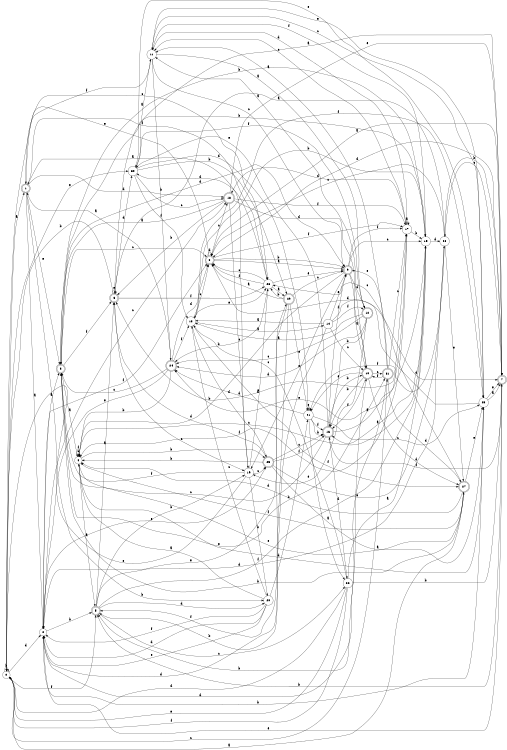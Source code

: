 digraph n26_9 {
__start0 [label="" shape="none"];

rankdir=LR;
size="8,5";

s0 [style="filled", color="black", fillcolor="white" shape="circle", label="0"];
s1 [style="rounded,filled", color="black", fillcolor="white" shape="doublecircle", label="1"];
s2 [style="filled", color="black", fillcolor="white" shape="circle", label="2"];
s3 [style="rounded,filled", color="black", fillcolor="white" shape="doublecircle", label="3"];
s4 [style="filled", color="black", fillcolor="white" shape="circle", label="4"];
s5 [style="rounded,filled", color="black", fillcolor="white" shape="doublecircle", label="5"];
s6 [style="rounded,filled", color="black", fillcolor="white" shape="doublecircle", label="6"];
s7 [style="rounded,filled", color="black", fillcolor="white" shape="doublecircle", label="7"];
s8 [style="rounded,filled", color="black", fillcolor="white" shape="doublecircle", label="8"];
s9 [style="rounded,filled", color="black", fillcolor="white" shape="doublecircle", label="9"];
s10 [style="rounded,filled", color="black", fillcolor="white" shape="doublecircle", label="10"];
s11 [style="filled", color="black", fillcolor="white" shape="circle", label="11"];
s12 [style="rounded,filled", color="black", fillcolor="white" shape="doublecircle", label="12"];
s13 [style="filled", color="black", fillcolor="white" shape="circle", label="13"];
s14 [style="filled", color="black", fillcolor="white" shape="circle", label="14"];
s15 [style="filled", color="black", fillcolor="white" shape="circle", label="15"];
s16 [style="rounded,filled", color="black", fillcolor="white" shape="doublecircle", label="16"];
s17 [style="filled", color="black", fillcolor="white" shape="circle", label="17"];
s18 [style="rounded,filled", color="black", fillcolor="white" shape="doublecircle", label="18"];
s19 [style="filled", color="black", fillcolor="white" shape="circle", label="19"];
s20 [style="filled", color="black", fillcolor="white" shape="circle", label="20"];
s21 [style="filled", color="black", fillcolor="white" shape="circle", label="21"];
s22 [style="filled", color="black", fillcolor="white" shape="circle", label="22"];
s23 [style="filled", color="black", fillcolor="white" shape="circle", label="23"];
s24 [style="rounded,filled", color="black", fillcolor="white" shape="doublecircle", label="24"];
s25 [style="rounded,filled", color="black", fillcolor="white" shape="doublecircle", label="25"];
s26 [style="filled", color="black", fillcolor="white" shape="circle", label="26"];
s27 [style="rounded,filled", color="black", fillcolor="white" shape="doublecircle", label="27"];
s28 [style="filled", color="black", fillcolor="white" shape="circle", label="28"];
s29 [style="rounded,filled", color="black", fillcolor="white" shape="doublecircle", label="29"];
s30 [style="filled", color="black", fillcolor="white" shape="circle", label="30"];
s31 [style="rounded,filled", color="black", fillcolor="white" shape="doublecircle", label="31"];
s0 -> s1 [label="a"];
s0 -> s0 [label="b"];
s0 -> s31 [label="c"];
s0 -> s2 [label="d"];
s0 -> s30 [label="e"];
s0 -> s5 [label="f"];
s1 -> s2 [label="a"];
s1 -> s20 [label="b"];
s1 -> s28 [label="c"];
s1 -> s18 [label="d"];
s1 -> s3 [label="e"];
s1 -> s28 [label="f"];
s2 -> s3 [label="a"];
s2 -> s5 [label="b"];
s2 -> s18 [label="c"];
s2 -> s10 [label="d"];
s2 -> s25 [label="e"];
s2 -> s8 [label="f"];
s3 -> s4 [label="a"];
s3 -> s15 [label="b"];
s3 -> s8 [label="c"];
s3 -> s9 [label="d"];
s3 -> s31 [label="e"];
s3 -> s6 [label="f"];
s4 -> s5 [label="a"];
s4 -> s25 [label="b"];
s4 -> s4 [label="c"];
s4 -> s23 [label="d"];
s4 -> s27 [label="e"];
s4 -> s4 [label="f"];
s5 -> s6 [label="a"];
s5 -> s19 [label="b"];
s5 -> s22 [label="c"];
s5 -> s20 [label="d"];
s5 -> s29 [label="e"];
s5 -> s15 [label="f"];
s6 -> s7 [label="a"];
s6 -> s0 [label="b"];
s6 -> s19 [label="c"];
s6 -> s30 [label="d"];
s6 -> s6 [label="e"];
s6 -> s28 [label="f"];
s7 -> s8 [label="a"];
s7 -> s5 [label="b"];
s7 -> s26 [label="c"];
s7 -> s8 [label="d"];
s7 -> s2 [label="e"];
s7 -> s16 [label="f"];
s8 -> s9 [label="a"];
s8 -> s9 [label="b"];
s8 -> s18 [label="c"];
s8 -> s8 [label="d"];
s8 -> s0 [label="e"];
s8 -> s17 [label="f"];
s9 -> s10 [label="a"];
s9 -> s4 [label="b"];
s9 -> s15 [label="c"];
s9 -> s12 [label="d"];
s9 -> s19 [label="e"];
s9 -> s17 [label="f"];
s10 -> s11 [label="a"];
s10 -> s16 [label="b"];
s10 -> s31 [label="c"];
s10 -> s27 [label="d"];
s10 -> s21 [label="e"];
s10 -> s16 [label="f"];
s11 -> s12 [label="a"];
s11 -> s24 [label="b"];
s11 -> s9 [label="c"];
s11 -> s17 [label="d"];
s11 -> s23 [label="e"];
s11 -> s1 [label="f"];
s12 -> s13 [label="a"];
s12 -> s16 [label="b"];
s12 -> s24 [label="c"];
s12 -> s24 [label="d"];
s12 -> s19 [label="e"];
s12 -> s30 [label="f"];
s13 -> s14 [label="a"];
s13 -> s15 [label="b"];
s13 -> s8 [label="c"];
s13 -> s25 [label="d"];
s13 -> s28 [label="e"];
s13 -> s27 [label="f"];
s14 -> s13 [label="a"];
s14 -> s5 [label="b"];
s14 -> s10 [label="c"];
s14 -> s7 [label="d"];
s14 -> s9 [label="e"];
s14 -> s12 [label="f"];
s15 -> s16 [label="a"];
s15 -> s3 [label="b"];
s15 -> s4 [label="c"];
s15 -> s26 [label="d"];
s15 -> s24 [label="e"];
s15 -> s11 [label="f"];
s16 -> s17 [label="a"];
s16 -> s10 [label="b"];
s16 -> s3 [label="c"];
s16 -> s22 [label="d"];
s16 -> s30 [label="e"];
s16 -> s9 [label="f"];
s17 -> s17 [label="a"];
s17 -> s15 [label="b"];
s17 -> s11 [label="c"];
s17 -> s18 [label="d"];
s17 -> s6 [label="e"];
s17 -> s4 [label="f"];
s18 -> s3 [label="a"];
s18 -> s6 [label="b"];
s18 -> s19 [label="c"];
s18 -> s10 [label="d"];
s18 -> s7 [label="e"];
s18 -> s17 [label="f"];
s19 -> s1 [label="a"];
s19 -> s20 [label="b"];
s19 -> s25 [label="c"];
s19 -> s28 [label="d"];
s19 -> s0 [label="e"];
s19 -> s3 [label="f"];
s20 -> s4 [label="a"];
s20 -> s21 [label="b"];
s20 -> s13 [label="c"];
s20 -> s2 [label="d"];
s20 -> s2 [label="e"];
s20 -> s2 [label="f"];
s21 -> s22 [label="a"];
s21 -> s16 [label="b"];
s21 -> s23 [label="c"];
s21 -> s24 [label="d"];
s21 -> s21 [label="e"];
s21 -> s16 [label="f"];
s22 -> s15 [label="a"];
s22 -> s7 [label="b"];
s22 -> s13 [label="c"];
s22 -> s0 [label="d"];
s22 -> s0 [label="e"];
s22 -> s0 [label="f"];
s23 -> s7 [label="a"];
s23 -> s2 [label="b"];
s23 -> s11 [label="c"];
s23 -> s8 [label="d"];
s23 -> s7 [label="e"];
s23 -> s13 [label="f"];
s24 -> s1 [label="a"];
s24 -> s4 [label="b"];
s24 -> s3 [label="c"];
s24 -> s8 [label="d"];
s24 -> s2 [label="e"];
s24 -> s13 [label="f"];
s25 -> s23 [label="a"];
s25 -> s4 [label="b"];
s25 -> s16 [label="c"];
s25 -> s6 [label="d"];
s25 -> s26 [label="e"];
s25 -> s16 [label="f"];
s26 -> s6 [label="a"];
s26 -> s7 [label="b"];
s26 -> s8 [label="c"];
s26 -> s2 [label="d"];
s26 -> s27 [label="e"];
s26 -> s21 [label="f"];
s27 -> s0 [label="a"];
s27 -> s3 [label="b"];
s27 -> s28 [label="c"];
s27 -> s4 [label="d"];
s27 -> s23 [label="e"];
s27 -> s4 [label="f"];
s28 -> s29 [label="a"];
s28 -> s24 [label="b"];
s28 -> s8 [label="c"];
s28 -> s30 [label="d"];
s28 -> s9 [label="e"];
s28 -> s8 [label="f"];
s29 -> s8 [label="a"];
s29 -> s28 [label="b"];
s29 -> s9 [label="c"];
s29 -> s2 [label="d"];
s29 -> s21 [label="e"];
s29 -> s5 [label="f"];
s30 -> s11 [label="a"];
s30 -> s29 [label="b"];
s30 -> s18 [label="c"];
s30 -> s21 [label="d"];
s30 -> s23 [label="e"];
s30 -> s13 [label="f"];
s31 -> s11 [label="a"];
s31 -> s5 [label="b"];
s31 -> s17 [label="c"];
s31 -> s27 [label="d"];
s31 -> s9 [label="e"];
s31 -> s10 [label="f"];

}